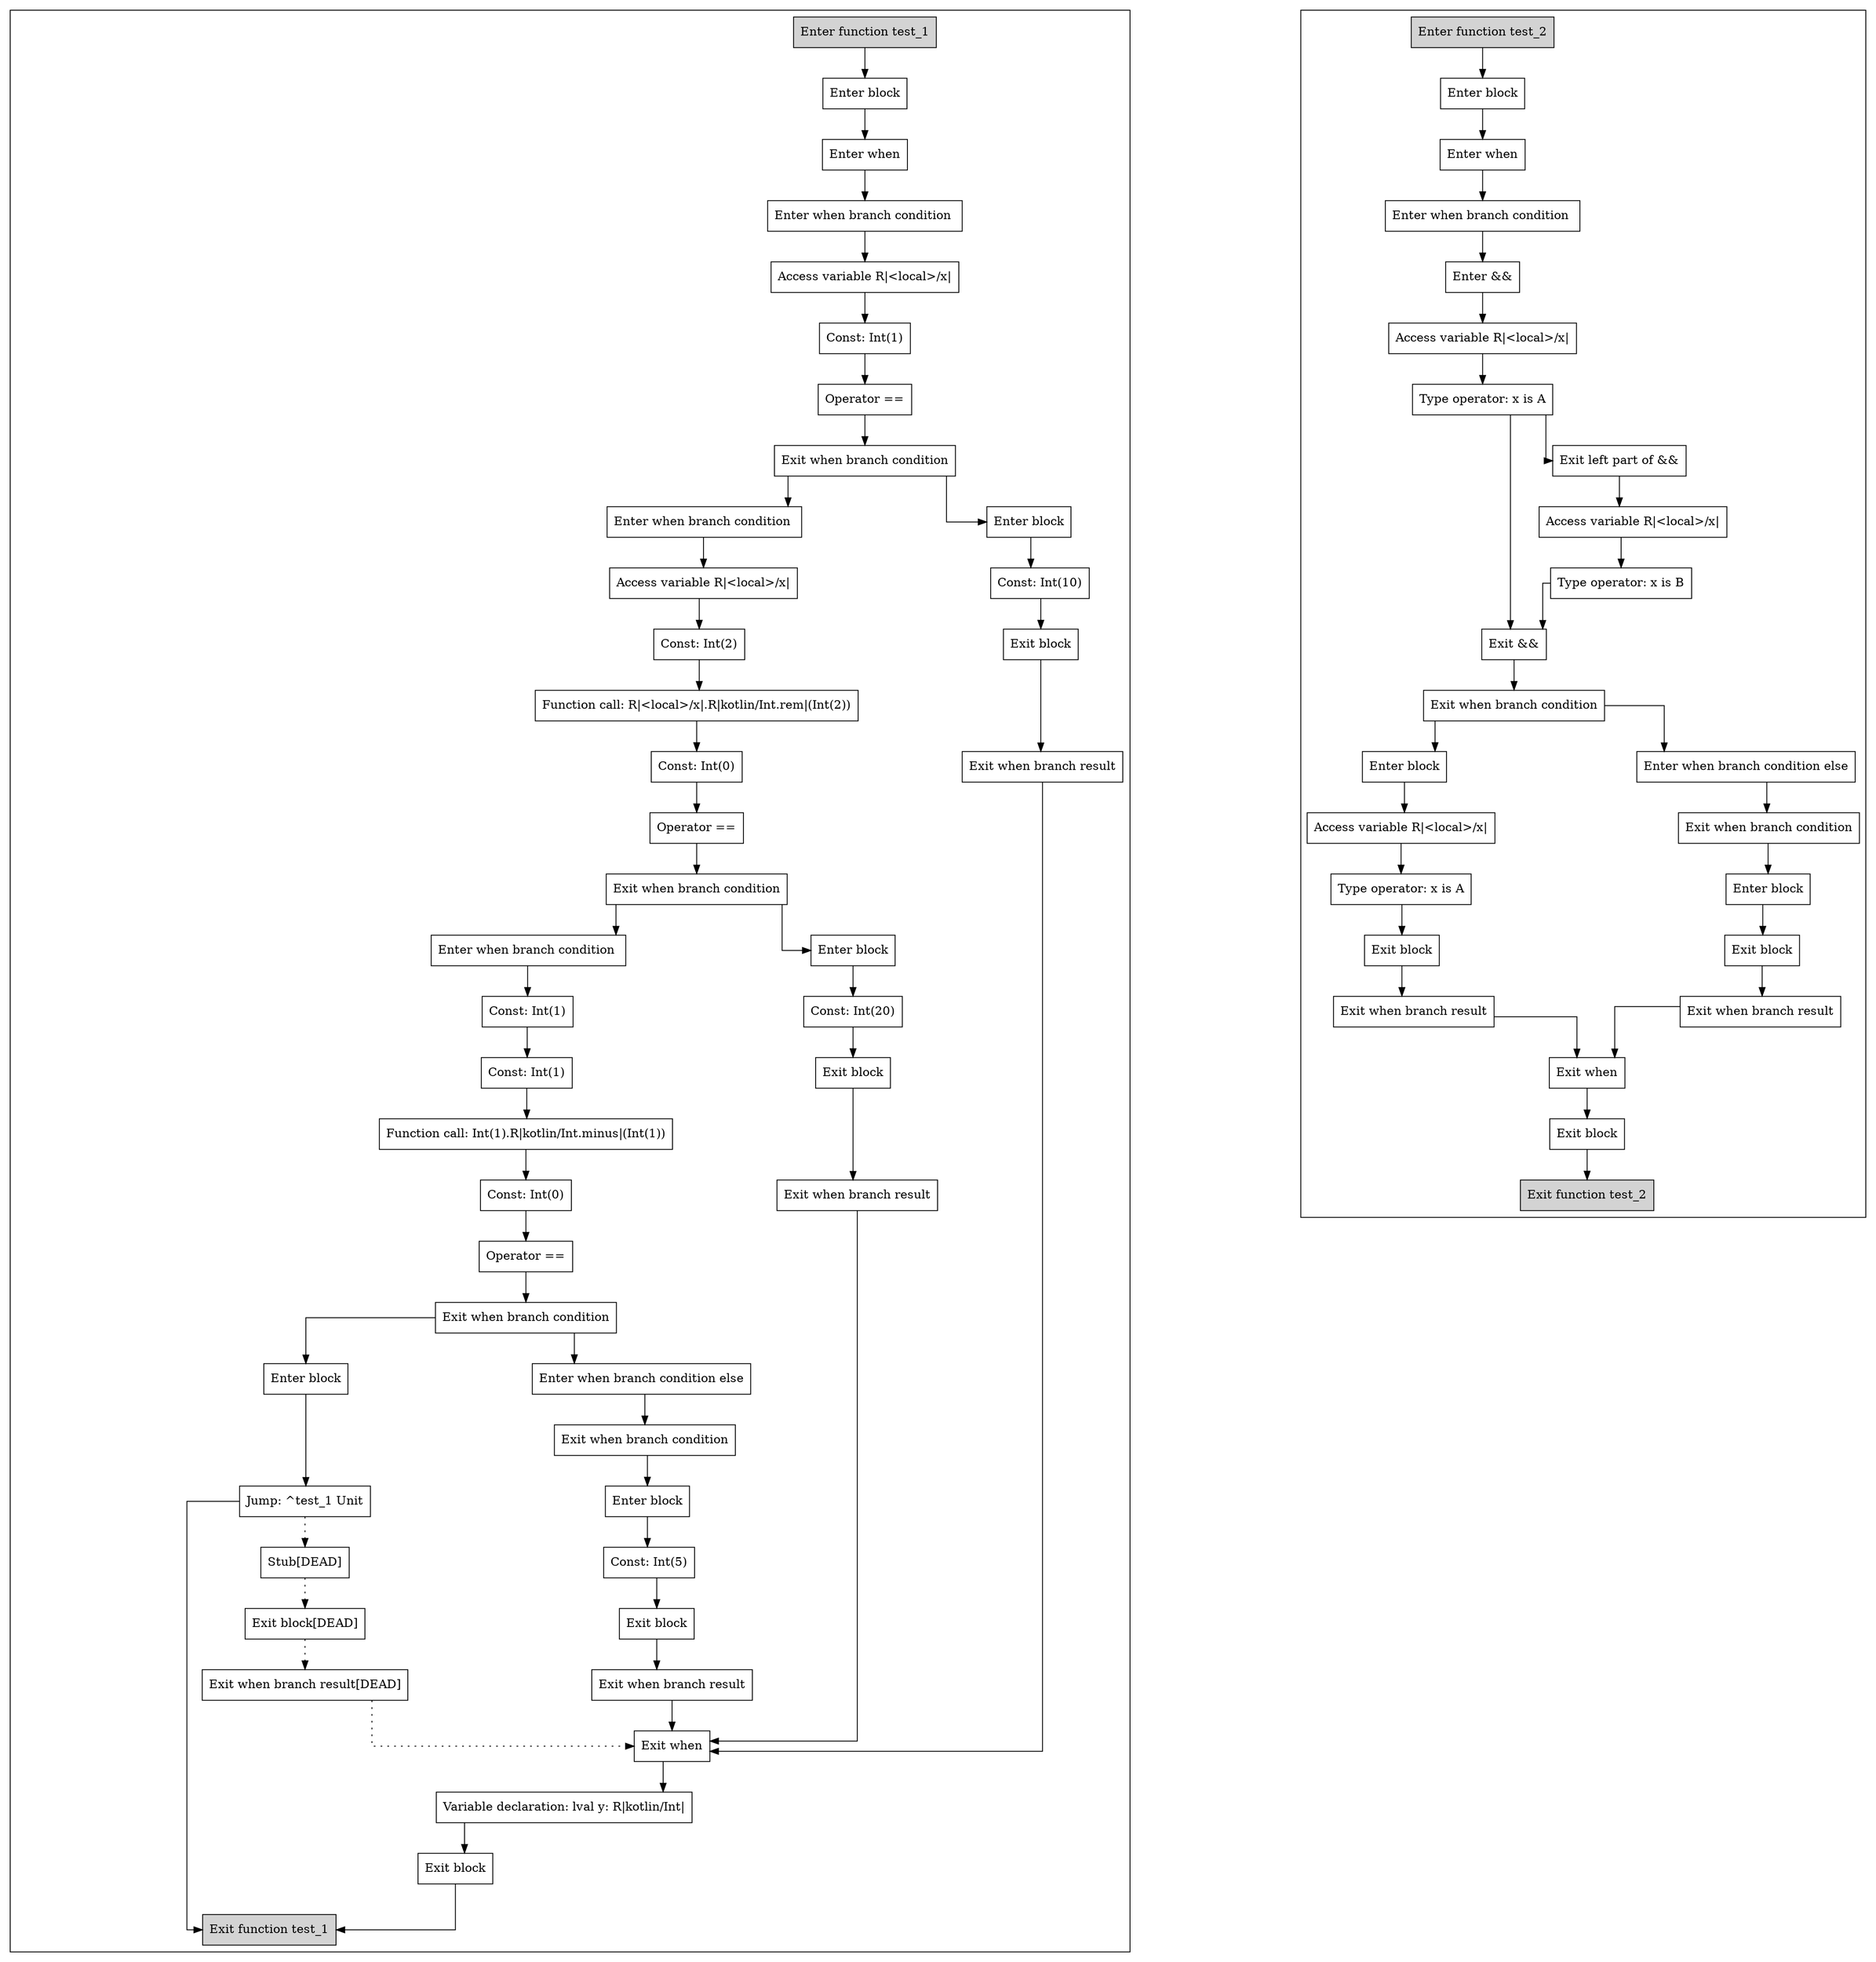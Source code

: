 digraph when_kt {
graph [splines=ortho, nodesep=3]

subgraph cluster_test_1 {
  0 [shape=box label="Enter function test_1" style="filled"];
  1 [shape=box label="Enter block"];
  2 [shape=box label="Enter when"];
  3 [shape=box label="Enter when branch condition "];
  4 [shape=box label="Access variable R|<local>/x|"];
  5 [shape=box label="Const: Int(1)"];
  6 [shape=box label="Operator =="];
  7 [shape=box label="Exit when branch condition"];
  8 [shape=box label="Enter block"];
  9 [shape=box label="Const: Int(10)"];
  10 [shape=box label="Exit block"];
  11 [shape=box label="Exit when branch result"];
  12 [shape=box label="Enter when branch condition "];
  13 [shape=box label="Access variable R|<local>/x|"];
  14 [shape=box label="Const: Int(2)"];
  15 [shape=box label="Function call: R|<local>/x|.R|kotlin/Int.rem|(Int(2))"];
  16 [shape=box label="Const: Int(0)"];
  17 [shape=box label="Operator =="];
  18 [shape=box label="Exit when branch condition"];
  19 [shape=box label="Enter block"];
  20 [shape=box label="Const: Int(20)"];
  21 [shape=box label="Exit block"];
  22 [shape=box label="Exit when branch result"];
  23 [shape=box label="Enter when branch condition "];
  24 [shape=box label="Const: Int(1)"];
  25 [shape=box label="Const: Int(1)"];
  26 [shape=box label="Function call: Int(1).R|kotlin/Int.minus|(Int(1))"];
  27 [shape=box label="Const: Int(0)"];
  28 [shape=box label="Operator =="];
  29 [shape=box label="Exit when branch condition"];
  30 [shape=box label="Enter block"];
  31 [shape=box label="Jump: ^test_1 Unit"];
  32 [shape=box label="Stub[DEAD]"];
  33 [shape=box label="Exit block[DEAD]"];
  34 [shape=box label="Exit when branch result[DEAD]"];
  35 [shape=box label="Enter when branch condition else"];
  36 [shape=box label="Exit when branch condition"];
  37 [shape=box label="Enter block"];
  38 [shape=box label="Const: Int(5)"];
  39 [shape=box label="Exit block"];
  40 [shape=box label="Exit when branch result"];
  41 [shape=box label="Exit when"];
  42 [shape=box label="Variable declaration: lval y: R|kotlin/Int|"];
  43 [shape=box label="Exit block"];
  44 [shape=box label="Exit function test_1" style="filled"];

  0 -> {1};
  1 -> {2};
  2 -> {3};
  3 -> {4};
  4 -> {5};
  5 -> {6};
  6 -> {7};
  7 -> {8 12};
  8 -> {9};
  9 -> {10};
  10 -> {11};
  11 -> {41};
  12 -> {13};
  13 -> {14};
  14 -> {15};
  15 -> {16};
  16 -> {17};
  17 -> {18};
  18 -> {19 23};
  19 -> {20};
  20 -> {21};
  21 -> {22};
  22 -> {41};
  23 -> {24};
  24 -> {25};
  25 -> {26};
  26 -> {27};
  27 -> {28};
  28 -> {29};
  29 -> {30 35};
  30 -> {31};
  31 -> {44};
  31 -> {32} [style=dotted];
  32 -> {33} [style=dotted];
  33 -> {34} [style=dotted];
  34 -> {41} [style=dotted];
  35 -> {36};
  36 -> {37};
  37 -> {38};
  38 -> {39};
  39 -> {40};
  40 -> {41};
  41 -> {42};
  42 -> {43};
  43 -> {44};
}

subgraph cluster_test_2 {
  45 [shape=box label="Enter function test_2" style="filled"];
  46 [shape=box label="Enter block"];
  47 [shape=box label="Enter when"];
  48 [shape=box label="Enter when branch condition "];
  49 [shape=box label="Enter &&"];
  50 [shape=box label="Access variable R|<local>/x|"];
  51 [shape=box label="Type operator: x is A"];
  52 [shape=box label="Exit left part of &&"];
  53 [shape=box label="Access variable R|<local>/x|"];
  54 [shape=box label="Type operator: x is B"];
  55 [shape=box label="Exit &&"];
  56 [shape=box label="Exit when branch condition"];
  57 [shape=box label="Enter block"];
  58 [shape=box label="Access variable R|<local>/x|"];
  59 [shape=box label="Type operator: x is A"];
  60 [shape=box label="Exit block"];
  61 [shape=box label="Exit when branch result"];
  62 [shape=box label="Enter when branch condition else"];
  63 [shape=box label="Exit when branch condition"];
  64 [shape=box label="Enter block"];
  65 [shape=box label="Exit block"];
  66 [shape=box label="Exit when branch result"];
  67 [shape=box label="Exit when"];
  68 [shape=box label="Exit block"];
  69 [shape=box label="Exit function test_2" style="filled"];

  45 -> {46};
  46 -> {47};
  47 -> {48};
  48 -> {49};
  49 -> {50};
  50 -> {51};
  51 -> {55 52};
  52 -> {53};
  53 -> {54};
  54 -> {55};
  55 -> {56};
  56 -> {57 62};
  57 -> {58};
  58 -> {59};
  59 -> {60};
  60 -> {61};
  61 -> {67};
  62 -> {63};
  63 -> {64};
  64 -> {65};
  65 -> {66};
  66 -> {67};
  67 -> {68};
  68 -> {69};
}

}
